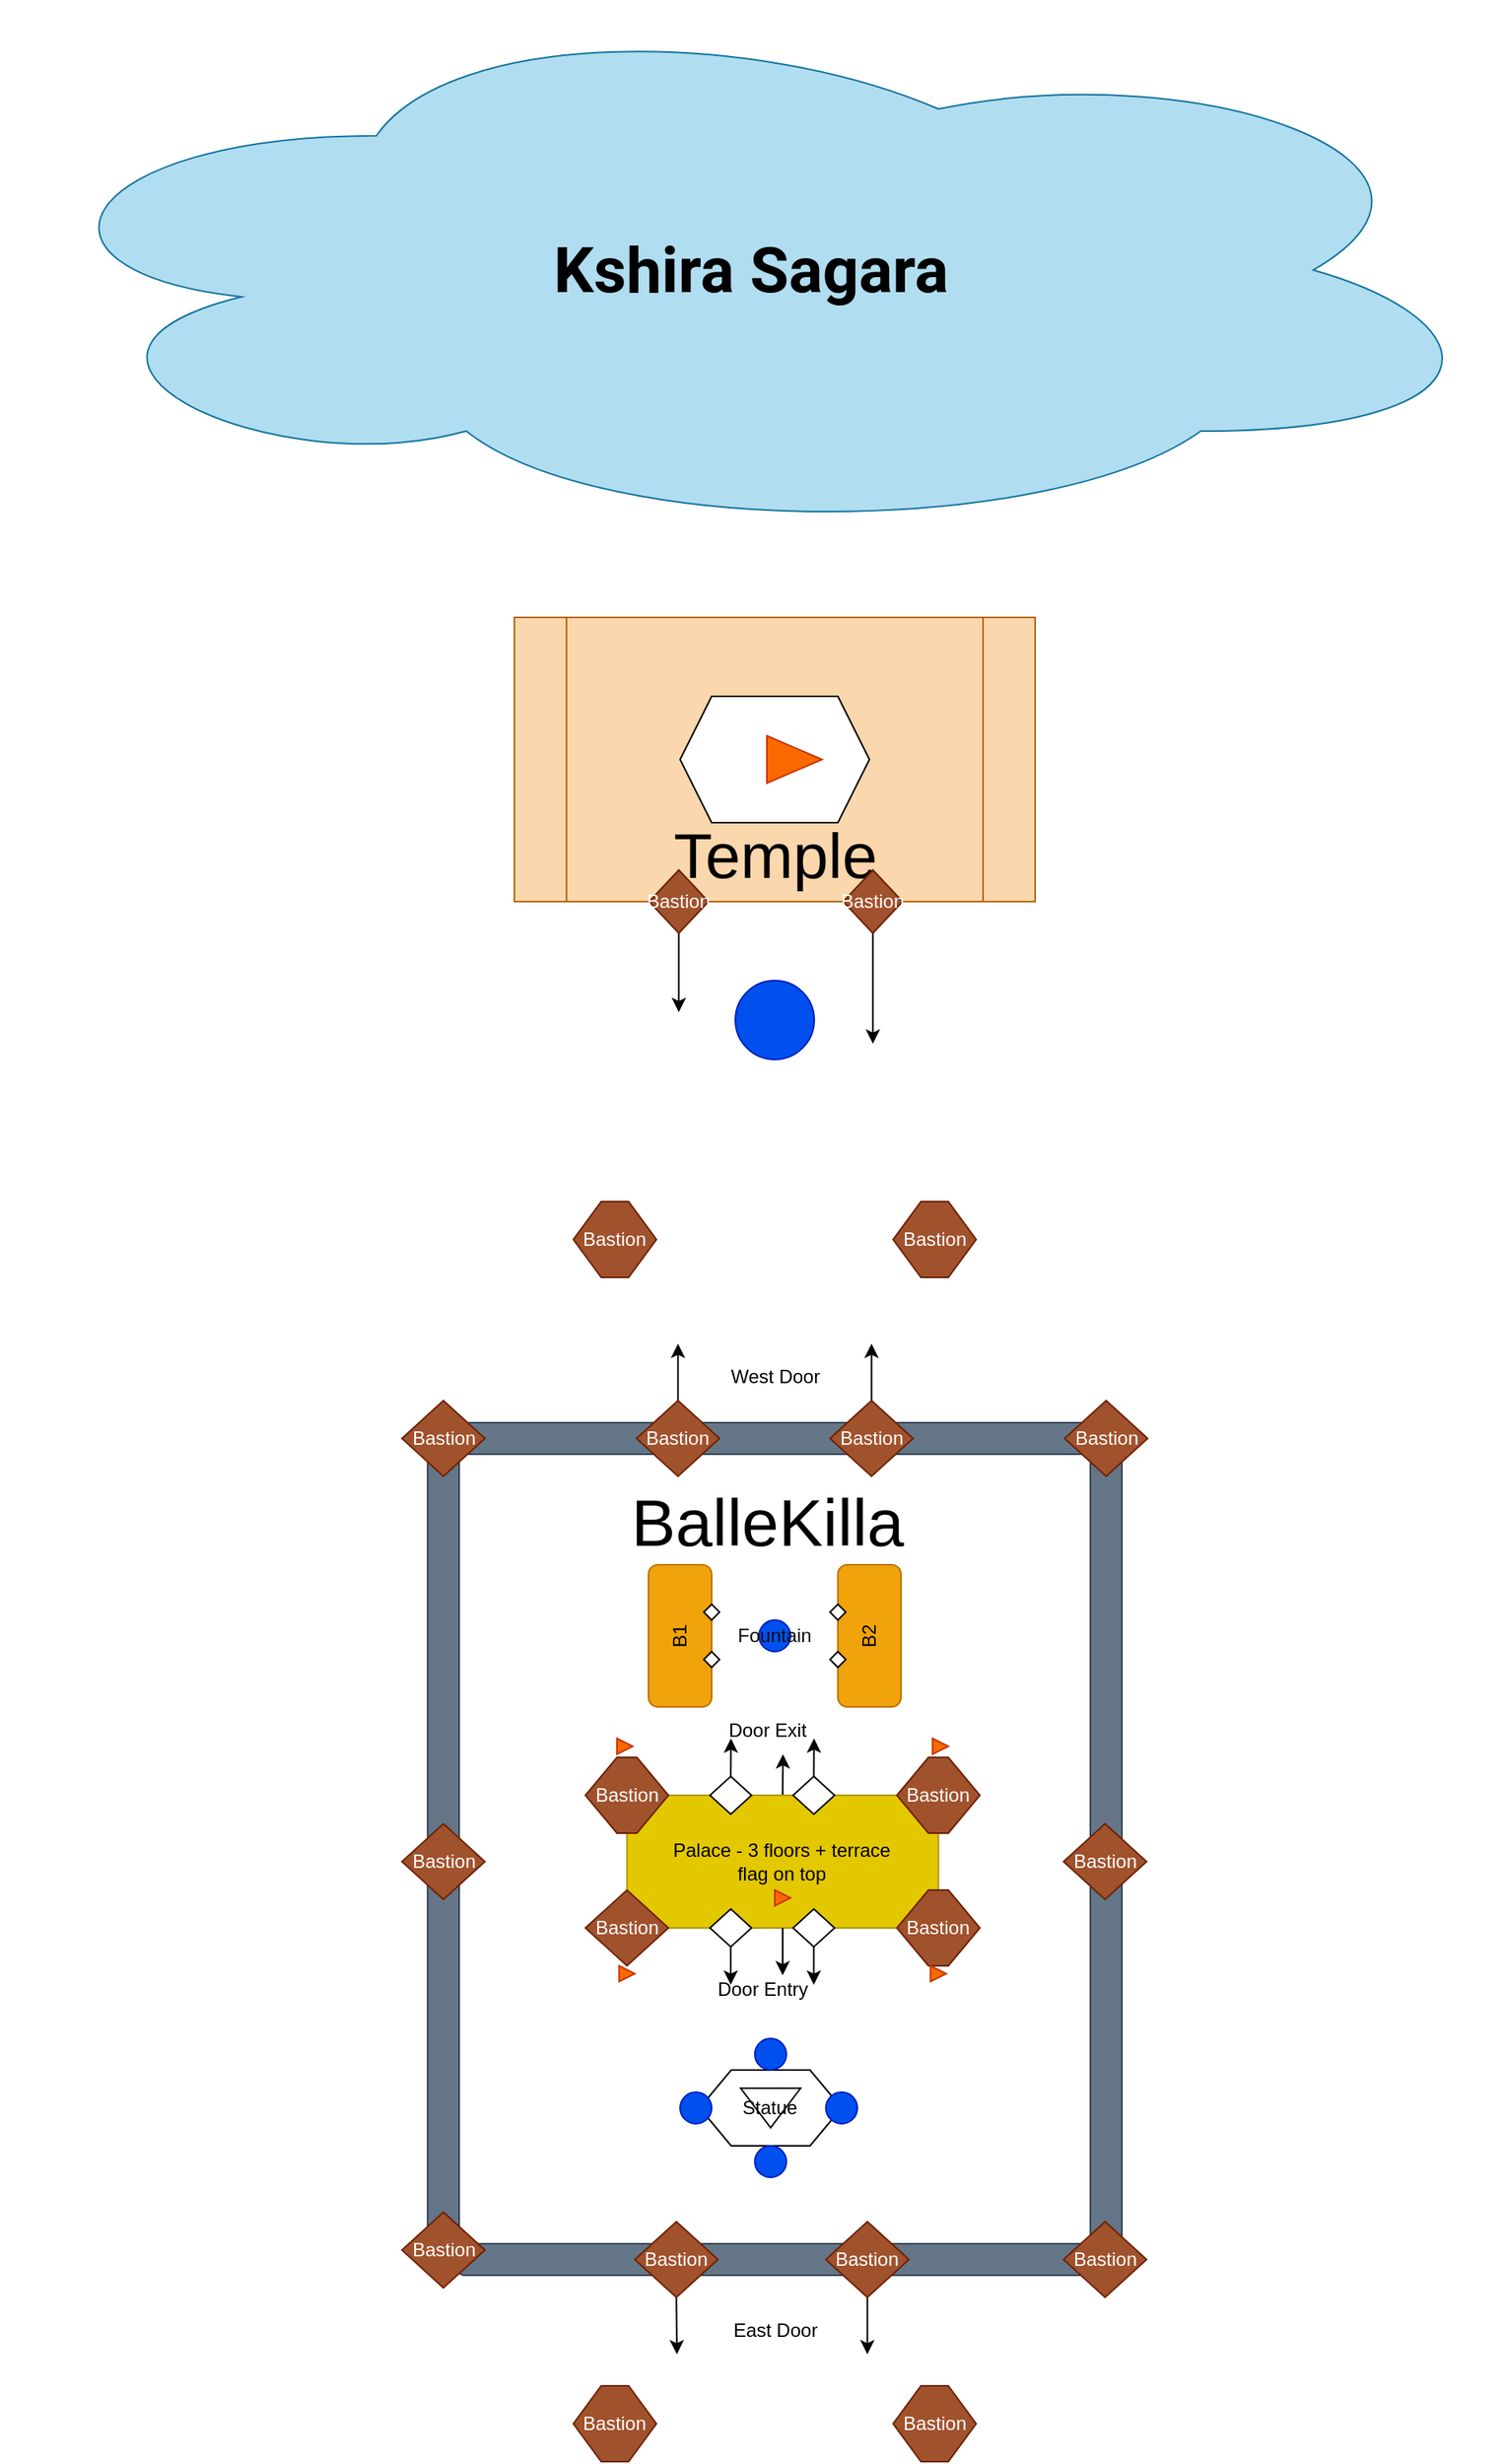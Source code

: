 <mxfile>
    <diagram id="YvTbdJ-9MWDgzSPk-T_Q" name="Page-1">
        <mxGraphModel dx="1440" dy="2147" grid="1" gridSize="10" guides="1" tooltips="1" connect="1" arrows="1" fold="1" page="1" pageScale="1" pageWidth="1600" pageHeight="900" math="0" shadow="0">
            <root>
                <mxCell id="0"/>
                <mxCell id="1" parent="0"/>
                <mxCell id="55" value="" style="rounded=1;whiteSpace=wrap;html=1;rotation=-90;fillColor=#647687;fontColor=#ffffff;strokeColor=#314354;" vertex="1" parent="1">
                    <mxGeometry x="800" y="400" width="500" height="20" as="geometry"/>
                </mxCell>
                <mxCell id="15" value="Door Exit" style="text;html=1;align=center;verticalAlign=middle;resizable=0;points=[];autosize=1;strokeColor=none;fillColor=none;imageWidth=9;imageHeight=14;" parent="1" vertex="1">
                    <mxGeometry x="800" y="320" width="70" height="30" as="geometry"/>
                </mxCell>
                <mxCell id="18" value="B1" style="rounded=1;whiteSpace=wrap;html=1;rotation=-90;fillColor=#f0a30a;strokeColor=#BD7000;fontColor=#000000;" parent="1" vertex="1">
                    <mxGeometry x="735" y="255" width="90" height="40" as="geometry"/>
                </mxCell>
                <mxCell id="19" value="" style="group" parent="1" vertex="1" connectable="0">
                    <mxGeometry x="720" y="340" width="389" height="360" as="geometry"/>
                </mxCell>
                <mxCell id="13" style="edgeStyle=none;html=1;exitX=0.5;exitY=0;exitDx=0;exitDy=0;" parent="19" source="9" edge="1">
                    <mxGeometry relative="1" as="geometry">
                        <mxPoint x="92.251" as="targetPoint"/>
                    </mxGeometry>
                </mxCell>
                <mxCell id="14" style="edgeStyle=none;html=1;exitX=0.5;exitY=0;exitDx=0;exitDy=0;" parent="19" source="10" edge="1">
                    <mxGeometry relative="1" as="geometry">
                        <mxPoint x="144.883" as="targetPoint"/>
                    </mxGeometry>
                </mxCell>
                <mxCell id="20" value="" style="group" parent="19" vertex="1" connectable="0">
                    <mxGeometry y="12" width="389" height="348" as="geometry"/>
                </mxCell>
                <mxCell id="32" style="edgeStyle=none;html=1;exitX=0.5;exitY=0;exitDx=0;exitDy=0;" edge="1" parent="20" source="2">
                    <mxGeometry relative="1" as="geometry">
                        <mxPoint x="125.2" y="-2" as="targetPoint"/>
                    </mxGeometry>
                </mxCell>
                <mxCell id="2" value="Palace - 3 floors + terrace&lt;div&gt;flag on top&lt;/div&gt;" style="rounded=1;whiteSpace=wrap;html=1;fillColor=#e3c800;fontColor=#000000;strokeColor=#B09500;" parent="20" vertex="1">
                    <mxGeometry x="26.316" y="24" width="197.368" height="84" as="geometry"/>
                </mxCell>
                <mxCell id="3" value="Bastion" style="shape=hexagon;perimeter=hexagonPerimeter2;whiteSpace=wrap;html=1;fixedSize=1;size=30;fillColor=#a0522d;fontColor=#ffffff;strokeColor=#6D1F00;" parent="20" vertex="1">
                    <mxGeometry y="84" width="52.632" height="48" as="geometry"/>
                </mxCell>
                <mxCell id="4" value="&lt;span style=&quot;color: rgb(255, 255, 255);&quot;&gt;Bastion&lt;/span&gt;" style="shape=hexagon;perimeter=hexagonPerimeter2;whiteSpace=wrap;html=1;fixedSize=1;size=20;fillColor=#a0522d;fontColor=#ffffff;strokeColor=#6D1F00;" parent="20" vertex="1">
                    <mxGeometry x="197.368" y="84" width="52.632" height="48" as="geometry"/>
                </mxCell>
                <mxCell id="5" value="&lt;span style=&quot;color: rgb(255, 255, 255);&quot;&gt;Bastion&lt;/span&gt;" style="shape=hexagon;perimeter=hexagonPerimeter2;whiteSpace=wrap;html=1;fixedSize=1;size=20;fillColor=#a0522d;fontColor=#ffffff;strokeColor=#6D1F00;" parent="20" vertex="1">
                    <mxGeometry x="197.368" width="52.632" height="48" as="geometry"/>
                </mxCell>
                <mxCell id="6" value="&lt;span style=&quot;color: rgb(255, 255, 255);&quot;&gt;Bastion&lt;/span&gt;" style="shape=hexagon;perimeter=hexagonPerimeter2;whiteSpace=wrap;html=1;fixedSize=1;size=20;fillColor=#a0522d;fontColor=#ffffff;strokeColor=#6D1F00;" parent="20" vertex="1">
                    <mxGeometry width="52.632" height="48" as="geometry"/>
                </mxCell>
                <mxCell id="11" style="edgeStyle=none;html=1;" parent="20" source="7" edge="1">
                    <mxGeometry relative="1" as="geometry">
                        <mxPoint x="92.105" y="144" as="targetPoint"/>
                    </mxGeometry>
                </mxCell>
                <mxCell id="7" value="" style="rhombus;whiteSpace=wrap;html=1;" parent="20" vertex="1">
                    <mxGeometry x="78.947" y="96" width="26.316" height="24" as="geometry"/>
                </mxCell>
                <mxCell id="12" style="edgeStyle=none;html=1;" parent="20" source="8" edge="1">
                    <mxGeometry relative="1" as="geometry">
                        <mxPoint x="144.737" y="144" as="targetPoint"/>
                    </mxGeometry>
                </mxCell>
                <mxCell id="8" value="" style="rhombus;whiteSpace=wrap;html=1;" parent="20" vertex="1">
                    <mxGeometry x="131.579" y="96" width="26.316" height="24" as="geometry"/>
                </mxCell>
                <mxCell id="9" value="" style="rhombus;whiteSpace=wrap;html=1;" parent="20" vertex="1">
                    <mxGeometry x="78.947" y="12" width="26.316" height="24" as="geometry"/>
                </mxCell>
                <mxCell id="10" value="" style="rhombus;whiteSpace=wrap;html=1;" parent="20" vertex="1">
                    <mxGeometry x="131.579" y="12" width="26.316" height="24" as="geometry"/>
                </mxCell>
                <mxCell id="17" value="Door Entry" style="text;html=1;align=center;verticalAlign=middle;resizable=0;points=[];autosize=1;strokeColor=none;fillColor=none;imageWidth=9;imageHeight=14;" parent="20" vertex="1">
                    <mxGeometry x="72.368" y="132" width="80" height="30" as="geometry"/>
                </mxCell>
                <mxCell id="24" value="" style="triangle;whiteSpace=wrap;html=1;fillColor=#fa6800;fontColor=#000000;strokeColor=#C73500;" parent="20" vertex="1">
                    <mxGeometry x="120" y="84" width="10" height="10" as="geometry"/>
                </mxCell>
                <mxCell id="26" value="" style="triangle;whiteSpace=wrap;html=1;fillColor=#fa6800;fontColor=#000000;strokeColor=#C73500;" parent="20" vertex="1">
                    <mxGeometry x="21.32" y="132" width="10" height="10" as="geometry"/>
                </mxCell>
                <mxCell id="27" value="" style="triangle;whiteSpace=wrap;html=1;fillColor=#fa6800;fontColor=#000000;strokeColor=#C73500;" parent="20" vertex="1">
                    <mxGeometry x="218.68" y="132" width="10" height="10" as="geometry"/>
                </mxCell>
                <mxCell id="31" style="edgeStyle=none;html=1;entryX=0.658;entryY=0.2;entryDx=0;entryDy=0;entryPerimeter=0;" edge="1" parent="20" source="2" target="17">
                    <mxGeometry relative="1" as="geometry"/>
                </mxCell>
                <mxCell id="40" value="" style="shape=hexagon;perimeter=hexagonPerimeter2;whiteSpace=wrap;html=1;fixedSize=1;" vertex="1" parent="20">
                    <mxGeometry x="72.37" y="198" width="90" height="48" as="geometry"/>
                </mxCell>
                <mxCell id="41" value="Statue" style="triangle;whiteSpace=wrap;html=1;direction=south;" vertex="1" parent="20">
                    <mxGeometry x="98.37" y="209.5" width="38" height="25" as="geometry"/>
                </mxCell>
                <mxCell id="43" value="" style="ellipse;whiteSpace=wrap;html=1;aspect=fixed;fillColor=#0050ef;fontColor=#ffffff;strokeColor=#001DBC;" vertex="1" parent="20">
                    <mxGeometry x="60.0" y="212" width="20" height="20" as="geometry"/>
                </mxCell>
                <mxCell id="44" value="" style="ellipse;whiteSpace=wrap;html=1;aspect=fixed;fillColor=#0050ef;fontColor=#ffffff;strokeColor=#001DBC;" vertex="1" parent="20">
                    <mxGeometry x="152.37" y="212" width="20" height="20" as="geometry"/>
                </mxCell>
                <mxCell id="45" value="" style="ellipse;whiteSpace=wrap;html=1;aspect=fixed;fillColor=#0050ef;fontColor=#ffffff;strokeColor=#001DBC;" vertex="1" parent="20">
                    <mxGeometry x="107.37" y="246" width="20" height="20" as="geometry"/>
                </mxCell>
                <mxCell id="46" value="" style="ellipse;whiteSpace=wrap;html=1;aspect=fixed;fillColor=#0050ef;fontColor=#ffffff;strokeColor=#001DBC;" vertex="1" parent="20">
                    <mxGeometry x="107.37" y="178" width="20" height="20" as="geometry"/>
                </mxCell>
                <mxCell id="53" value="" style="rounded=1;whiteSpace=wrap;html=1;fillColor=#647687;fontColor=#ffffff;strokeColor=#314354;" vertex="1" parent="20">
                    <mxGeometry x="-80" y="308" width="400" height="20" as="geometry"/>
                </mxCell>
                <mxCell id="58" value="Bastion" style="shape=hexagon;perimeter=hexagonPerimeter2;whiteSpace=wrap;html=1;fixedSize=1;size=296.32;fillColor=#a0522d;fontColor=#ffffff;strokeColor=#6D1F00;" vertex="1" parent="20">
                    <mxGeometry x="303" y="294" width="52.632" height="48" as="geometry"/>
                </mxCell>
                <mxCell id="63" value="Bastion" style="shape=hexagon;perimeter=hexagonPerimeter2;whiteSpace=wrap;html=1;fixedSize=1;size=93.0;fillColor=#a0522d;fontColor=#ffffff;strokeColor=#6D1F00;" vertex="1" parent="20">
                    <mxGeometry x="303.0" y="42" width="52.632" height="48" as="geometry"/>
                </mxCell>
                <mxCell id="67" style="edgeStyle=none;html=1;exitX=0.5;exitY=1;exitDx=0;exitDy=0;" edge="1" parent="20" source="65">
                    <mxGeometry relative="1" as="geometry">
                        <mxPoint x="58" y="378" as="targetPoint"/>
                    </mxGeometry>
                </mxCell>
                <mxCell id="65" value="Bastion" style="shape=hexagon;perimeter=hexagonPerimeter2;whiteSpace=wrap;html=1;fixedSize=1;size=93.0;fillColor=#a0522d;fontColor=#ffffff;strokeColor=#6D1F00;" vertex="1" parent="20">
                    <mxGeometry x="31.32" y="294" width="52.632" height="48" as="geometry"/>
                </mxCell>
                <mxCell id="68" style="edgeStyle=none;html=1;" edge="1" parent="20" source="66">
                    <mxGeometry relative="1" as="geometry">
                        <mxPoint x="178.686" y="378" as="targetPoint"/>
                    </mxGeometry>
                </mxCell>
                <mxCell id="66" value="Bastion" style="shape=hexagon;perimeter=hexagonPerimeter2;whiteSpace=wrap;html=1;fixedSize=1;size=58.68;fillColor=#a0522d;fontColor=#ffffff;strokeColor=#6D1F00;" vertex="1" parent="20">
                    <mxGeometry x="152.37" y="294" width="52.632" height="48" as="geometry"/>
                </mxCell>
                <mxCell id="28" value="" style="triangle;whiteSpace=wrap;html=1;fillColor=#fa6800;fontColor=#000000;strokeColor=#C73500;" parent="19" vertex="1">
                    <mxGeometry x="220" width="10" height="10" as="geometry"/>
                </mxCell>
                <mxCell id="29" value="" style="triangle;whiteSpace=wrap;html=1;fillColor=#fa6800;fontColor=#000000;strokeColor=#C73500;" parent="19" vertex="1">
                    <mxGeometry x="20" width="10" height="10" as="geometry"/>
                </mxCell>
                <mxCell id="21" value="&lt;span style=&quot;color: rgb(0, 0, 0);&quot;&gt;B2&lt;/span&gt;" style="rounded=1;whiteSpace=wrap;html=1;rotation=-90;fillColor=#f0a30a;fontColor=#000000;strokeColor=#BD7000;" parent="1" vertex="1">
                    <mxGeometry x="855" y="255" width="90" height="40" as="geometry"/>
                </mxCell>
                <mxCell id="30" value="&lt;font style=&quot;color: rgb(13, 13, 13);&quot;&gt;Fountain&lt;/font&gt;" style="ellipse;whiteSpace=wrap;html=1;aspect=fixed;fillColor=#0050ef;fontColor=#ffffff;strokeColor=#001DBC;" vertex="1" parent="1">
                    <mxGeometry x="830" y="265" width="20" height="20" as="geometry"/>
                </mxCell>
                <mxCell id="35" value="" style="rhombus;whiteSpace=wrap;html=1;" vertex="1" parent="1">
                    <mxGeometry x="795" y="285" width="10" height="10" as="geometry"/>
                </mxCell>
                <mxCell id="36" value="" style="rhombus;whiteSpace=wrap;html=1;" vertex="1" parent="1">
                    <mxGeometry x="795" y="255" width="10" height="10" as="geometry"/>
                </mxCell>
                <mxCell id="37" value="" style="rhombus;whiteSpace=wrap;html=1;" vertex="1" parent="1">
                    <mxGeometry x="875" y="285" width="10" height="10" as="geometry"/>
                </mxCell>
                <mxCell id="38" value="" style="rhombus;whiteSpace=wrap;html=1;" vertex="1" parent="1">
                    <mxGeometry x="875" y="255" width="10" height="10" as="geometry"/>
                </mxCell>
                <mxCell id="54" value="" style="rounded=1;whiteSpace=wrap;html=1;rotation=-90;fillColor=#647687;fontColor=#ffffff;strokeColor=#314354;" vertex="1" parent="1">
                    <mxGeometry x="380" y="400" width="500" height="20" as="geometry"/>
                </mxCell>
                <mxCell id="56" value="" style="rounded=1;whiteSpace=wrap;html=1;fillColor=#647687;fontColor=#ffffff;strokeColor=#314354;" vertex="1" parent="1">
                    <mxGeometry x="640" y="140" width="400" height="20" as="geometry"/>
                </mxCell>
                <mxCell id="57" value="Bastion" style="shape=hexagon;perimeter=hexagonPerimeter2;whiteSpace=wrap;html=1;fixedSize=1;size=30;fillColor=#a0522d;fontColor=#ffffff;strokeColor=#6D1F00;" vertex="1" parent="1">
                    <mxGeometry x="603.68" y="640" width="52.632" height="48" as="geometry"/>
                </mxCell>
                <mxCell id="59" value="Bastion" style="shape=hexagon;perimeter=hexagonPerimeter2;whiteSpace=wrap;html=1;fixedSize=1;size=26.32;fillColor=#a0522d;fontColor=#ffffff;strokeColor=#6D1F00;" vertex="1" parent="1">
                    <mxGeometry x="603.68" y="126" width="52.632" height="48" as="geometry"/>
                </mxCell>
                <mxCell id="60" value="Bastion" style="shape=hexagon;perimeter=hexagonPerimeter2;whiteSpace=wrap;html=1;fixedSize=1;size=26.32;fillColor=#a0522d;fontColor=#ffffff;strokeColor=#6D1F00;" vertex="1" parent="1">
                    <mxGeometry x="1023.68" y="126" width="52.632" height="48" as="geometry"/>
                </mxCell>
                <mxCell id="69" style="edgeStyle=none;html=1;" edge="1" parent="1" source="61">
                    <mxGeometry relative="1" as="geometry">
                        <mxPoint x="778.686" y="90" as="targetPoint"/>
                    </mxGeometry>
                </mxCell>
                <mxCell id="61" value="Bastion" style="shape=hexagon;perimeter=hexagonPerimeter2;whiteSpace=wrap;html=1;fixedSize=1;size=26.32;fillColor=#a0522d;fontColor=#ffffff;strokeColor=#6D1F00;" vertex="1" parent="1">
                    <mxGeometry x="752.37" y="126" width="52.632" height="48" as="geometry"/>
                </mxCell>
                <mxCell id="70" style="edgeStyle=none;html=1;" edge="1" parent="1" source="62">
                    <mxGeometry relative="1" as="geometry">
                        <mxPoint x="901.316" y="90" as="targetPoint"/>
                    </mxGeometry>
                </mxCell>
                <mxCell id="62" value="Bastion" style="shape=hexagon;perimeter=hexagonPerimeter2;whiteSpace=wrap;html=1;fixedSize=1;size=93.0;fillColor=#a0522d;fontColor=#ffffff;strokeColor=#6D1F00;" vertex="1" parent="1">
                    <mxGeometry x="875.0" y="126" width="52.632" height="48" as="geometry"/>
                </mxCell>
                <mxCell id="64" value="Bastion" style="shape=hexagon;perimeter=hexagonPerimeter2;whiteSpace=wrap;html=1;fixedSize=1;size=93.0;fillColor=#a0522d;fontColor=#ffffff;strokeColor=#6D1F00;" vertex="1" parent="1">
                    <mxGeometry x="603.68" y="394" width="52.632" height="48" as="geometry"/>
                </mxCell>
                <mxCell id="71" value="East Door" style="text;html=1;align=center;verticalAlign=middle;resizable=0;points=[];autosize=1;strokeColor=none;fillColor=none;" vertex="1" parent="1">
                    <mxGeometry x="800" y="700" width="80" height="30" as="geometry"/>
                </mxCell>
                <mxCell id="72" value="West Door" style="text;html=1;align=center;verticalAlign=middle;resizable=0;points=[];autosize=1;strokeColor=none;fillColor=none;" vertex="1" parent="1">
                    <mxGeometry x="800" y="96" width="80" height="30" as="geometry"/>
                </mxCell>
                <mxCell id="73" value="&lt;span style=&quot;font-family: Roboto, Helvetica, sans-serif; font-size: 40px; font-weight: 700; text-align: left;&quot;&gt;&lt;font style=&quot;color: rgb(0, 0, 0);&quot;&gt;Kshira Sagara&lt;/font&gt;&lt;/span&gt;" style="ellipse;shape=cloud;whiteSpace=wrap;html=1;fillColor=#b1ddf0;strokeColor=#10739e;" vertex="1" parent="1">
                    <mxGeometry x="350" y="-760" width="950" height="340" as="geometry"/>
                </mxCell>
                <mxCell id="75" value="" style="shape=process;whiteSpace=wrap;html=1;backgroundOutline=1;fillColor=#fad7ac;strokeColor=#b46504;" vertex="1" parent="1">
                    <mxGeometry x="675" y="-370" width="330" height="180" as="geometry"/>
                </mxCell>
                <mxCell id="76" value="" style="ellipse;whiteSpace=wrap;html=1;aspect=fixed;fillColor=#0050ef;fontColor=#ffffff;strokeColor=#001DBC;" vertex="1" parent="1">
                    <mxGeometry x="815" y="-140" width="50" height="50" as="geometry"/>
                </mxCell>
                <mxCell id="77" value="" style="shape=hexagon;perimeter=hexagonPerimeter2;whiteSpace=wrap;html=1;fixedSize=1;" vertex="1" parent="1">
                    <mxGeometry x="780" y="-320" width="120" height="80" as="geometry"/>
                </mxCell>
                <mxCell id="81" value="" style="triangle;whiteSpace=wrap;html=1;fillColor=#fa6800;fontColor=#000000;strokeColor=#C73500;" vertex="1" parent="1">
                    <mxGeometry x="835" y="-295" width="35" height="30" as="geometry"/>
                </mxCell>
                <mxCell id="82" value="&lt;font style=&quot;font-size: 40px;&quot;&gt;Temple&lt;/font&gt;" style="text;html=1;align=center;verticalAlign=middle;resizable=0;points=[];autosize=1;strokeColor=none;fillColor=none;" vertex="1" parent="1">
                    <mxGeometry x="765" y="-250" width="150" height="60" as="geometry"/>
                </mxCell>
                <mxCell id="86" style="edgeStyle=none;html=1;" edge="1" parent="1" source="83">
                    <mxGeometry relative="1" as="geometry">
                        <mxPoint x="779.185" y="-120.0" as="targetPoint"/>
                    </mxGeometry>
                </mxCell>
                <mxCell id="83" value="Bastion" style="shape=hexagon;perimeter=hexagonPerimeter2;whiteSpace=wrap;html=1;fixedSize=1;size=27.63;fillColor=#a0522d;fontColor=#ffffff;strokeColor=#6D1F00;" vertex="1" parent="1">
                    <mxGeometry x="760.37" y="-210" width="37.63" height="40" as="geometry"/>
                </mxCell>
                <mxCell id="87" style="edgeStyle=none;html=1;" edge="1" parent="1" source="84">
                    <mxGeometry relative="1" as="geometry">
                        <mxPoint x="902.185" y="-100.0" as="targetPoint"/>
                    </mxGeometry>
                </mxCell>
                <mxCell id="84" value="Bastion" style="shape=hexagon;perimeter=hexagonPerimeter2;whiteSpace=wrap;html=1;fixedSize=1;size=27.63;fillColor=#a0522d;fontColor=#ffffff;strokeColor=#6D1F00;" vertex="1" parent="1">
                    <mxGeometry x="883.37" y="-210" width="37.63" height="40" as="geometry"/>
                </mxCell>
                <mxCell id="94" value="Bastion" style="shape=hexagon;perimeter=hexagonPerimeter2;whiteSpace=wrap;html=1;fixedSize=1;size=17.63;fillColor=#a0522d;fontColor=#ffffff;strokeColor=#6D1F00;" vertex="1" parent="1">
                    <mxGeometry x="712.37" width="52.632" height="48" as="geometry"/>
                </mxCell>
                <mxCell id="95" value="Bastion" style="shape=hexagon;perimeter=hexagonPerimeter2;whiteSpace=wrap;html=1;fixedSize=1;size=17.63;fillColor=#a0522d;fontColor=#ffffff;strokeColor=#6D1F00;" vertex="1" parent="1">
                    <mxGeometry x="915.0" width="52.632" height="48" as="geometry"/>
                </mxCell>
                <mxCell id="96" value="Bastion" style="shape=hexagon;perimeter=hexagonPerimeter2;whiteSpace=wrap;html=1;fixedSize=1;size=17.63;fillColor=#a0522d;fontColor=#ffffff;strokeColor=#6D1F00;" vertex="1" parent="1">
                    <mxGeometry x="712.37" y="750" width="52.632" height="48" as="geometry"/>
                </mxCell>
                <mxCell id="97" value="Bastion" style="shape=hexagon;perimeter=hexagonPerimeter2;whiteSpace=wrap;html=1;fixedSize=1;size=17.63;fillColor=#a0522d;fontColor=#ffffff;strokeColor=#6D1F00;" vertex="1" parent="1">
                    <mxGeometry x="915.0" y="750" width="52.632" height="48" as="geometry"/>
                </mxCell>
                <mxCell id="98" value="&lt;font style=&quot;font-size: 42px;&quot;&gt;BalleKilla&lt;/font&gt;" style="text;html=1;align=center;verticalAlign=middle;resizable=0;points=[];autosize=1;strokeColor=none;fillColor=none;" vertex="1" parent="1">
                    <mxGeometry x="735" y="174" width="200" height="60" as="geometry"/>
                </mxCell>
            </root>
        </mxGraphModel>
    </diagram>
</mxfile>